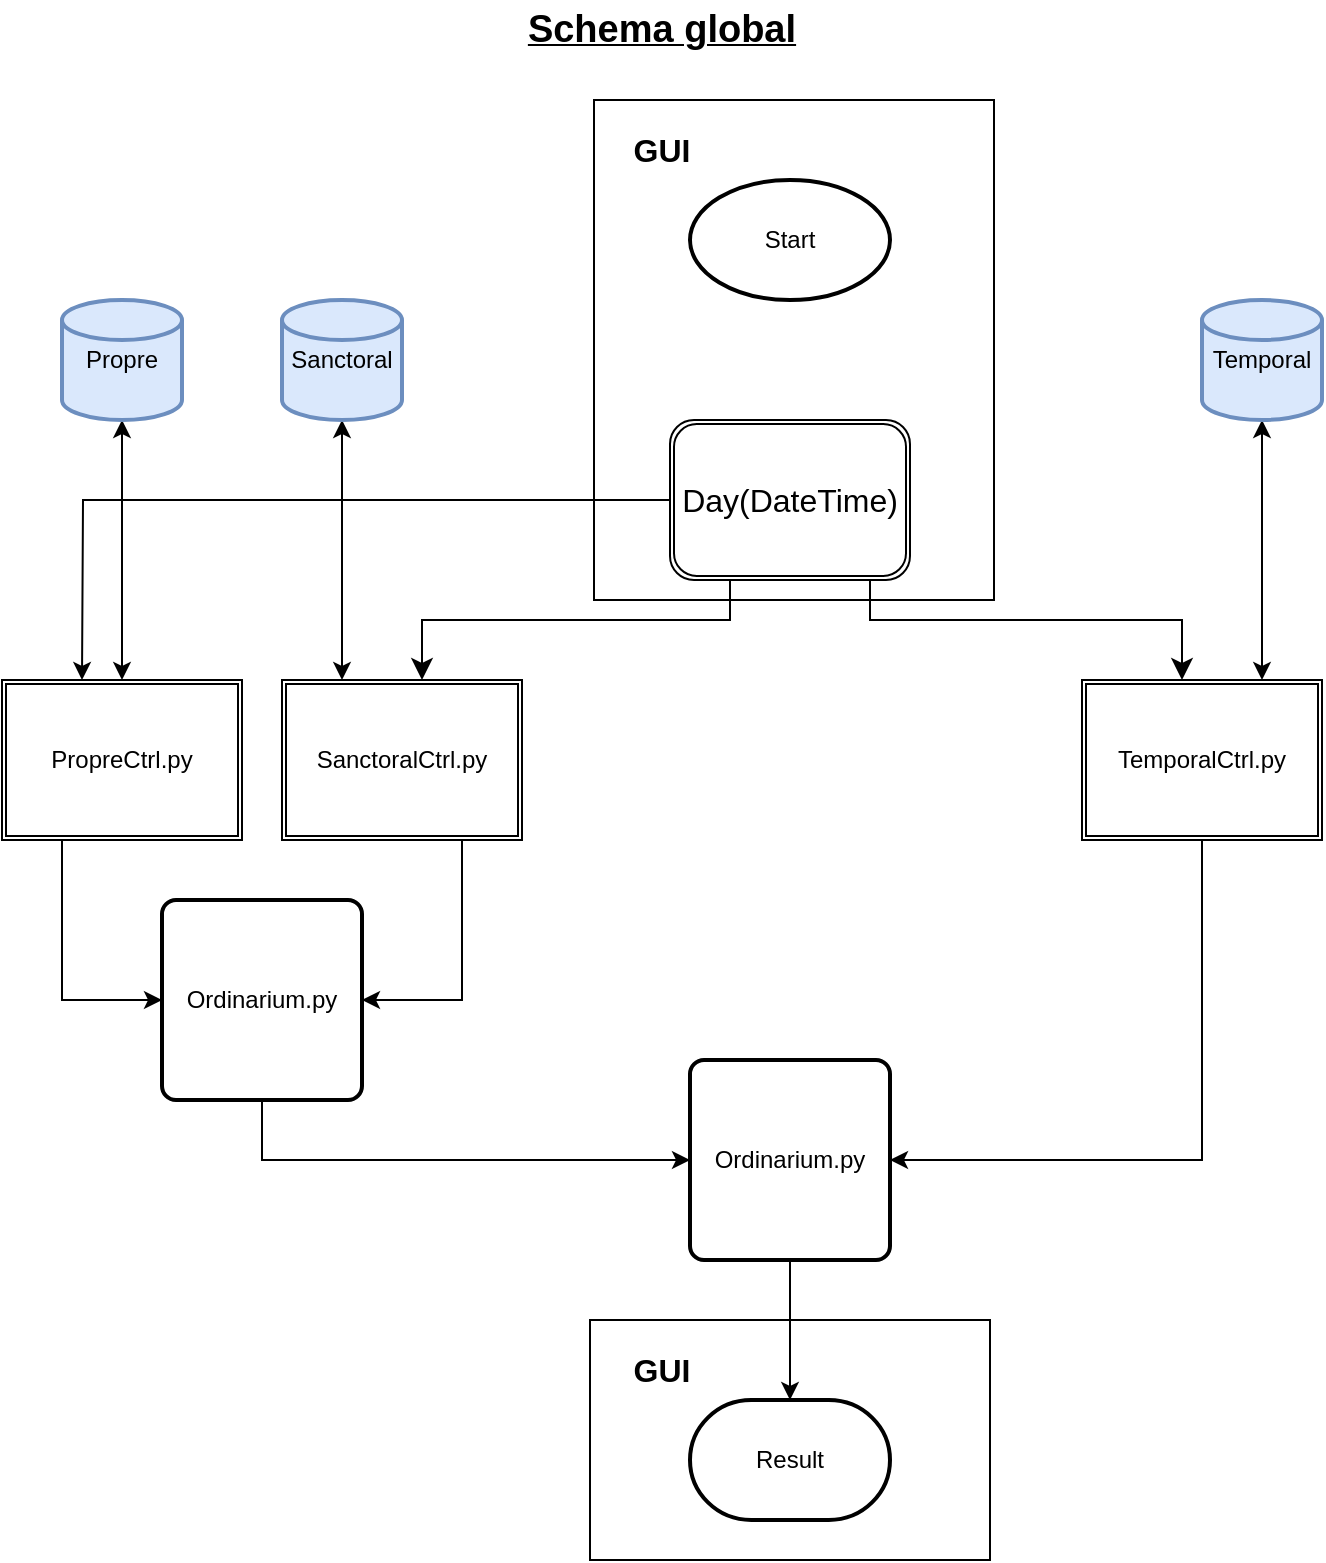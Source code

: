 <mxfile version="24.1.0" type="device">
  <diagram name="Page-1" id="sioYRf8UXPatwtXDIzv3">
    <mxGraphModel dx="1059" dy="765" grid="1" gridSize="10" guides="1" tooltips="1" connect="1" arrows="1" fold="1" page="1" pageScale="1" pageWidth="827" pageHeight="1169" math="0" shadow="0">
      <root>
        <mxCell id="0" />
        <mxCell id="1" parent="0" />
        <mxCell id="jAT1CyBngLuAXYM52mBv-42" value="" style="rounded=0;whiteSpace=wrap;html=1;" vertex="1" parent="1">
          <mxGeometry x="378" y="670" width="200" height="120" as="geometry" />
        </mxCell>
        <mxCell id="jAT1CyBngLuAXYM52mBv-40" value="" style="rounded=0;whiteSpace=wrap;html=1;" vertex="1" parent="1">
          <mxGeometry x="380" y="60" width="200" height="250" as="geometry" />
        </mxCell>
        <mxCell id="jAT1CyBngLuAXYM52mBv-12" style="edgeStyle=orthogonalEdgeStyle;rounded=0;orthogonalLoop=1;jettySize=auto;html=1;exitX=0;exitY=0.5;exitDx=0;exitDy=0;" edge="1" parent="1" source="jAT1CyBngLuAXYM52mBv-2">
          <mxGeometry relative="1" as="geometry">
            <mxPoint x="124" y="350" as="targetPoint" />
          </mxGeometry>
        </mxCell>
        <mxCell id="jAT1CyBngLuAXYM52mBv-2" value="&lt;font style=&quot;font-size: 16px;&quot;&gt;Day(DateTime)&lt;/font&gt;" style="shape=ext;double=1;rounded=1;whiteSpace=wrap;html=1;" vertex="1" parent="1">
          <mxGeometry x="418" y="220" width="120" height="80" as="geometry" />
        </mxCell>
        <mxCell id="jAT1CyBngLuAXYM52mBv-4" value="" style="edgeStyle=elbowEdgeStyle;elbow=vertical;endArrow=classic;html=1;curved=0;rounded=0;endSize=8;startSize=8;exitX=0.25;exitY=1;exitDx=0;exitDy=0;" edge="1" parent="1" source="jAT1CyBngLuAXYM52mBv-2">
          <mxGeometry width="50" height="50" relative="1" as="geometry">
            <mxPoint x="444" y="380" as="sourcePoint" />
            <mxPoint x="294" y="350" as="targetPoint" />
            <Array as="points">
              <mxPoint x="364" y="320" />
            </Array>
          </mxGeometry>
        </mxCell>
        <mxCell id="jAT1CyBngLuAXYM52mBv-5" value="" style="edgeStyle=elbowEdgeStyle;elbow=vertical;endArrow=classic;html=1;curved=0;rounded=0;endSize=8;startSize=8;exitX=0.25;exitY=1;exitDx=0;exitDy=0;" edge="1" parent="1">
          <mxGeometry width="50" height="50" relative="1" as="geometry">
            <mxPoint x="518" y="300" as="sourcePoint" />
            <mxPoint x="674" y="350" as="targetPoint" />
            <Array as="points">
              <mxPoint x="594" y="320" />
            </Array>
          </mxGeometry>
        </mxCell>
        <mxCell id="jAT1CyBngLuAXYM52mBv-30" style="edgeStyle=orthogonalEdgeStyle;rounded=0;orthogonalLoop=1;jettySize=auto;html=1;exitX=0.75;exitY=1;exitDx=0;exitDy=0;entryX=1;entryY=0.5;entryDx=0;entryDy=0;" edge="1" parent="1" source="jAT1CyBngLuAXYM52mBv-6" target="jAT1CyBngLuAXYM52mBv-28">
          <mxGeometry relative="1" as="geometry" />
        </mxCell>
        <mxCell id="jAT1CyBngLuAXYM52mBv-6" value="SanctoralCtrl.py" style="shape=ext;double=1;rounded=0;whiteSpace=wrap;html=1;" vertex="1" parent="1">
          <mxGeometry x="224" y="350" width="120" height="80" as="geometry" />
        </mxCell>
        <mxCell id="jAT1CyBngLuAXYM52mBv-33" style="edgeStyle=orthogonalEdgeStyle;rounded=0;orthogonalLoop=1;jettySize=auto;html=1;exitX=0.5;exitY=1;exitDx=0;exitDy=0;entryX=1;entryY=0.5;entryDx=0;entryDy=0;" edge="1" parent="1" source="jAT1CyBngLuAXYM52mBv-7" target="jAT1CyBngLuAXYM52mBv-31">
          <mxGeometry relative="1" as="geometry" />
        </mxCell>
        <mxCell id="jAT1CyBngLuAXYM52mBv-7" value="TemporalCtrl.py" style="shape=ext;double=1;rounded=0;whiteSpace=wrap;html=1;" vertex="1" parent="1">
          <mxGeometry x="624" y="350" width="120" height="80" as="geometry" />
        </mxCell>
        <mxCell id="jAT1CyBngLuAXYM52mBv-29" style="edgeStyle=orthogonalEdgeStyle;rounded=0;orthogonalLoop=1;jettySize=auto;html=1;exitX=0.25;exitY=1;exitDx=0;exitDy=0;entryX=0;entryY=0.5;entryDx=0;entryDy=0;" edge="1" parent="1" source="jAT1CyBngLuAXYM52mBv-13" target="jAT1CyBngLuAXYM52mBv-28">
          <mxGeometry relative="1" as="geometry" />
        </mxCell>
        <mxCell id="jAT1CyBngLuAXYM52mBv-13" value="PropreCtrl.py" style="shape=ext;double=1;rounded=0;whiteSpace=wrap;html=1;" vertex="1" parent="1">
          <mxGeometry x="84" y="350" width="120" height="80" as="geometry" />
        </mxCell>
        <mxCell id="jAT1CyBngLuAXYM52mBv-24" style="edgeStyle=orthogonalEdgeStyle;rounded=0;orthogonalLoop=1;jettySize=auto;html=1;exitX=0.5;exitY=1;exitDx=0;exitDy=0;exitPerimeter=0;entryX=0.5;entryY=0;entryDx=0;entryDy=0;startArrow=classic;startFill=1;" edge="1" parent="1" source="jAT1CyBngLuAXYM52mBv-14" target="jAT1CyBngLuAXYM52mBv-13">
          <mxGeometry relative="1" as="geometry" />
        </mxCell>
        <mxCell id="jAT1CyBngLuAXYM52mBv-14" value="Propre" style="strokeWidth=2;html=1;shape=mxgraph.flowchart.database;whiteSpace=wrap;fillColor=#dae8fc;strokeColor=#6c8ebf;" vertex="1" parent="1">
          <mxGeometry x="114" y="160" width="60" height="60" as="geometry" />
        </mxCell>
        <mxCell id="jAT1CyBngLuAXYM52mBv-25" style="edgeStyle=orthogonalEdgeStyle;rounded=0;orthogonalLoop=1;jettySize=auto;html=1;exitX=0.5;exitY=1;exitDx=0;exitDy=0;exitPerimeter=0;entryX=0.25;entryY=0;entryDx=0;entryDy=0;startArrow=classic;startFill=1;" edge="1" parent="1" source="jAT1CyBngLuAXYM52mBv-15" target="jAT1CyBngLuAXYM52mBv-6">
          <mxGeometry relative="1" as="geometry" />
        </mxCell>
        <mxCell id="jAT1CyBngLuAXYM52mBv-15" value="Sanctoral" style="strokeWidth=2;html=1;shape=mxgraph.flowchart.database;whiteSpace=wrap;fillColor=#dae8fc;strokeColor=#6c8ebf;" vertex="1" parent="1">
          <mxGeometry x="224" y="160" width="60" height="60" as="geometry" />
        </mxCell>
        <mxCell id="jAT1CyBngLuAXYM52mBv-26" style="edgeStyle=orthogonalEdgeStyle;rounded=0;orthogonalLoop=1;jettySize=auto;html=1;exitX=0.5;exitY=1;exitDx=0;exitDy=0;exitPerimeter=0;entryX=0.75;entryY=0;entryDx=0;entryDy=0;startArrow=classic;startFill=1;" edge="1" parent="1" source="jAT1CyBngLuAXYM52mBv-16" target="jAT1CyBngLuAXYM52mBv-7">
          <mxGeometry relative="1" as="geometry" />
        </mxCell>
        <mxCell id="jAT1CyBngLuAXYM52mBv-16" value="Temporal" style="strokeWidth=2;html=1;shape=mxgraph.flowchart.database;whiteSpace=wrap;fillColor=#dae8fc;strokeColor=#6c8ebf;" vertex="1" parent="1">
          <mxGeometry x="684" y="160" width="60" height="60" as="geometry" />
        </mxCell>
        <mxCell id="jAT1CyBngLuAXYM52mBv-17" style="edgeStyle=orthogonalEdgeStyle;rounded=0;orthogonalLoop=1;jettySize=auto;html=1;exitX=0.5;exitY=1;exitDx=0;exitDy=0;exitPerimeter=0;" edge="1" parent="1" source="jAT1CyBngLuAXYM52mBv-16" target="jAT1CyBngLuAXYM52mBv-16">
          <mxGeometry relative="1" as="geometry" />
        </mxCell>
        <mxCell id="jAT1CyBngLuAXYM52mBv-21" style="edgeStyle=orthogonalEdgeStyle;rounded=0;orthogonalLoop=1;jettySize=auto;html=1;exitX=0.5;exitY=1;exitDx=0;exitDy=0;exitPerimeter=0;" edge="1" parent="1" source="jAT1CyBngLuAXYM52mBv-15" target="jAT1CyBngLuAXYM52mBv-15">
          <mxGeometry relative="1" as="geometry" />
        </mxCell>
        <mxCell id="jAT1CyBngLuAXYM52mBv-32" style="edgeStyle=orthogonalEdgeStyle;rounded=0;orthogonalLoop=1;jettySize=auto;html=1;exitX=0.5;exitY=1;exitDx=0;exitDy=0;entryX=0;entryY=0.5;entryDx=0;entryDy=0;" edge="1" parent="1" source="jAT1CyBngLuAXYM52mBv-28" target="jAT1CyBngLuAXYM52mBv-31">
          <mxGeometry relative="1" as="geometry" />
        </mxCell>
        <mxCell id="jAT1CyBngLuAXYM52mBv-28" value="Ordinarium.py" style="rounded=1;whiteSpace=wrap;html=1;absoluteArcSize=1;arcSize=14;strokeWidth=2;" vertex="1" parent="1">
          <mxGeometry x="164" y="460" width="100" height="100" as="geometry" />
        </mxCell>
        <mxCell id="jAT1CyBngLuAXYM52mBv-35" style="edgeStyle=orthogonalEdgeStyle;rounded=0;orthogonalLoop=1;jettySize=auto;html=1;exitX=0.5;exitY=1;exitDx=0;exitDy=0;entryX=0.5;entryY=0;entryDx=0;entryDy=0;entryPerimeter=0;" edge="1" parent="1" source="jAT1CyBngLuAXYM52mBv-31" target="jAT1CyBngLuAXYM52mBv-37">
          <mxGeometry relative="1" as="geometry">
            <mxPoint x="478" y="695" as="targetPoint" />
          </mxGeometry>
        </mxCell>
        <mxCell id="jAT1CyBngLuAXYM52mBv-31" value="Ordinarium.py" style="rounded=1;whiteSpace=wrap;html=1;absoluteArcSize=1;arcSize=14;strokeWidth=2;" vertex="1" parent="1">
          <mxGeometry x="428" y="540" width="100" height="100" as="geometry" />
        </mxCell>
        <mxCell id="jAT1CyBngLuAXYM52mBv-36" value="Start" style="strokeWidth=2;html=1;shape=mxgraph.flowchart.start_1;whiteSpace=wrap;" vertex="1" parent="1">
          <mxGeometry x="428" y="100" width="100" height="60" as="geometry" />
        </mxCell>
        <mxCell id="jAT1CyBngLuAXYM52mBv-37" value="Result" style="strokeWidth=2;html=1;shape=mxgraph.flowchart.terminator;whiteSpace=wrap;" vertex="1" parent="1">
          <mxGeometry x="428" y="710" width="100" height="60" as="geometry" />
        </mxCell>
        <mxCell id="jAT1CyBngLuAXYM52mBv-41" value="&lt;font style=&quot;font-size: 16px;&quot;&gt;&lt;b&gt;GUI&lt;/b&gt;&lt;/font&gt;" style="text;html=1;align=center;verticalAlign=middle;whiteSpace=wrap;rounded=0;" vertex="1" parent="1">
          <mxGeometry x="384" y="70" width="60" height="30" as="geometry" />
        </mxCell>
        <mxCell id="jAT1CyBngLuAXYM52mBv-43" value="&lt;font style=&quot;font-size: 16px;&quot;&gt;&lt;b&gt;GUI&lt;/b&gt;&lt;/font&gt;" style="text;html=1;align=center;verticalAlign=middle;whiteSpace=wrap;rounded=0;" vertex="1" parent="1">
          <mxGeometry x="384" y="680" width="60" height="30" as="geometry" />
        </mxCell>
        <mxCell id="jAT1CyBngLuAXYM52mBv-44" value="&lt;b&gt;&lt;u&gt;&lt;font style=&quot;font-size: 19px;&quot;&gt;Schema global&lt;/font&gt;&lt;/u&gt;&lt;/b&gt;" style="text;html=1;align=center;verticalAlign=middle;whiteSpace=wrap;rounded=0;" vertex="1" parent="1">
          <mxGeometry x="283" y="10" width="262" height="30" as="geometry" />
        </mxCell>
      </root>
    </mxGraphModel>
  </diagram>
</mxfile>
